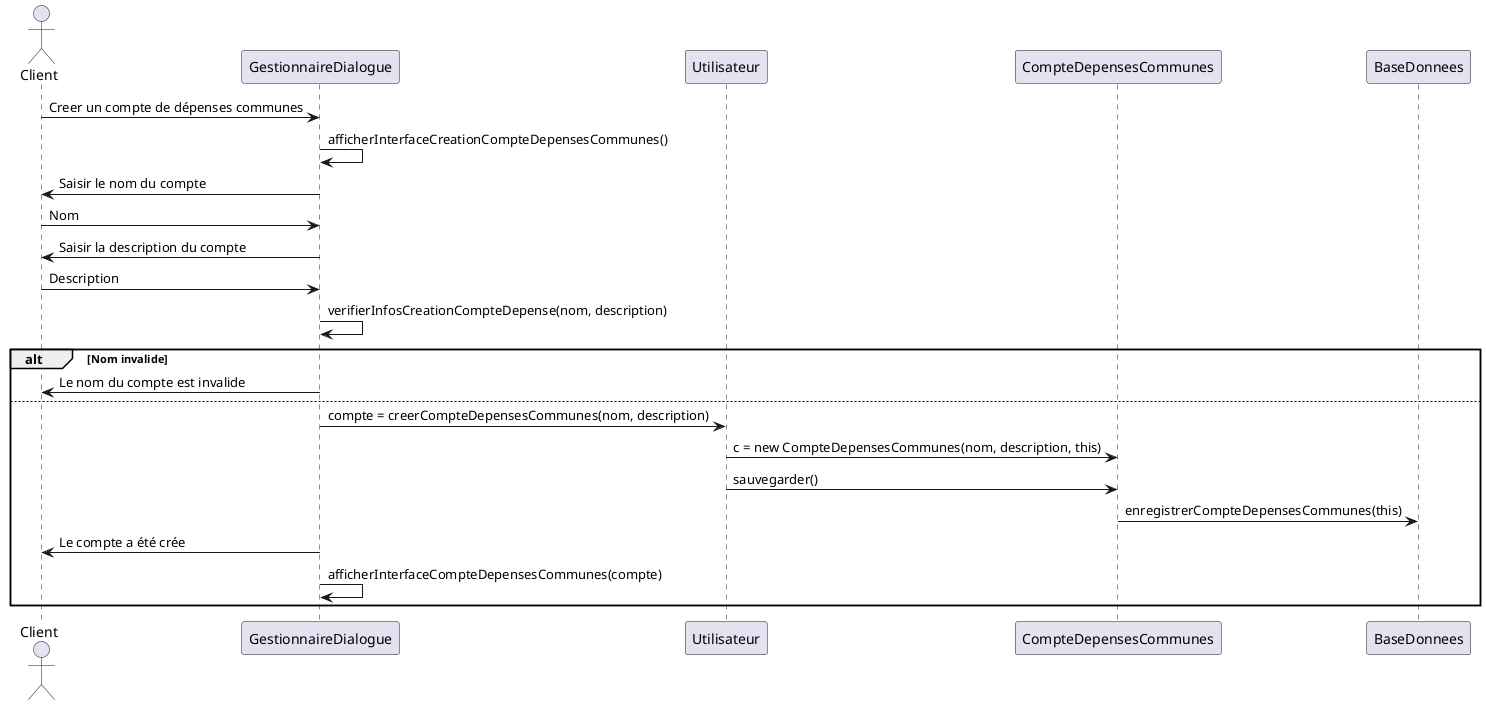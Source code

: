 @startuml  Creer un compte de dépenses communes

actor Client as client
participant GestionnaireDialogue as gd
participant Utilisateur as user
participant CompteDepensesCommunes as cdc
participant BaseDonnees as bd

client 	-> gd 		: Creer un compte de dépenses communes
gd 		-> gd 	: afficherInterfaceCreationCompteDepensesCommunes()
client 	<- gd 		: Saisir le nom du compte
client 	-> gd 		: Nom
client 	<- gd 		: Saisir la description du compte
client 	-> gd 		: Description
gd 		-> gd 		: verifierInfosCreationCompteDepense(nom, description)
alt Nom invalide
client 	<- gd 		: Le nom du compte est invalide
else
gd 		-> user 		: compte = creerCompteDepensesCommunes(nom, description)
user 		-> cdc 		: c = new CompteDepensesCommunes(nom, description, this)
user 		-> cdc 		: sauvegarder()
cdc 		-> bd 		: enregistrerCompteDepensesCommunes(this)
client 	<- gd 		: Le compte a été crée
gd 	-> gd 		: afficherInterfaceCompteDepensesCommunes(compte)
end
@enduml